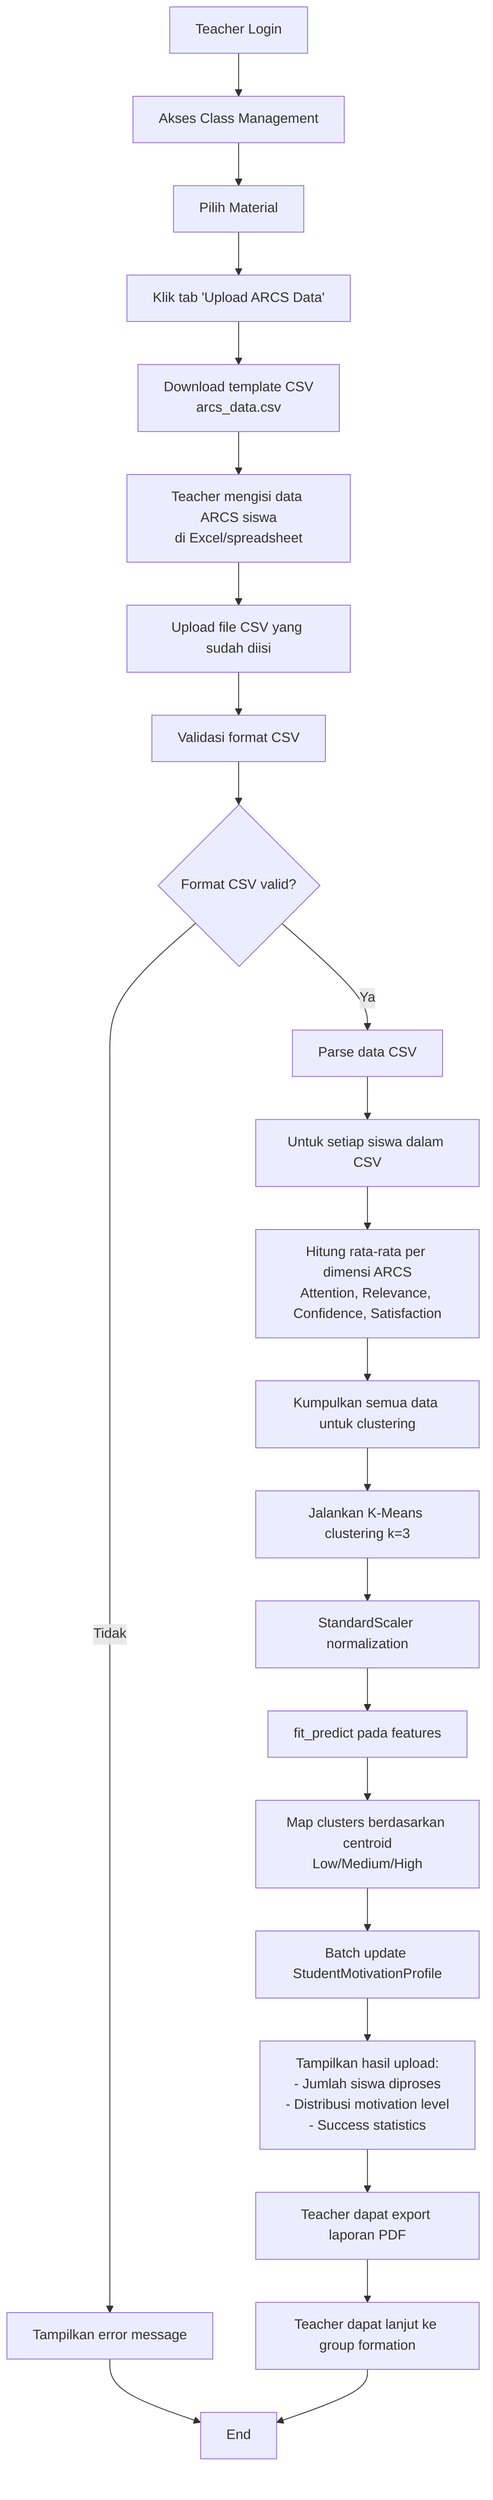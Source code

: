 flowchart TD
    A[Teacher Login] --> B[Akses Class Management]
    B --> C[Pilih Material]
    C --> D[Klik tab 'Upload ARCS Data']
    
    D --> E[Download template CSV<br/>arcs_data.csv]
    E --> F[Teacher mengisi data ARCS siswa<br/>di Excel/spreadsheet]
    
    F --> G[Upload file CSV yang sudah diisi]
    G --> H[Validasi format CSV]
    H --> I{Format CSV valid?}
    
    I -->|Tidak| J[Tampilkan error message]
    I -->|Ya| K[Parse data CSV]
    
    K --> L[Untuk setiap siswa dalam CSV]
    L --> M[Hitung rata-rata per dimensi ARCS<br/>Attention, Relevance, Confidence, Satisfaction]
    M --> N[Kumpulkan semua data untuk clustering]
    
    N --> O[Jalankan K-Means clustering k=3]
    O --> P[StandardScaler normalization]
    P --> Q[fit_predict pada features]
    Q --> R[Map clusters berdasarkan centroid<br/>Low/Medium/High]
    
    R --> S[Batch update StudentMotivationProfile]
    S --> T[Tampilkan hasil upload:<br/>- Jumlah siswa diproses<br/>- Distribusi motivation level<br/>- Success statistics]
    
    T --> U[Teacher dapat export laporan PDF]
    U --> V[Teacher dapat lanjut ke group formation]
    
    J --> W[End]
    V --> W